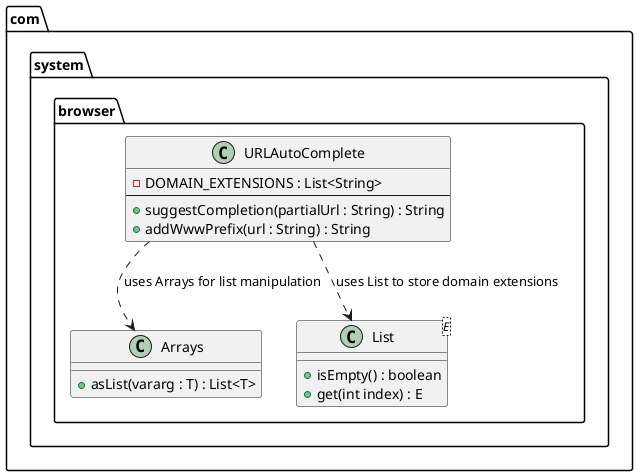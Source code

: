 @startuml
'https://plantuml.com/class-diagram

' Define the package for context
package "com.system.browser" {

    ' Define the URLAutoComplete class
    class URLAutoComplete {
        -DOMAIN_EXTENSIONS : List<String>
        --
        +suggestCompletion(partialUrl : String) : String
        +addWwwPrefix(url : String) : String
    }

    ' Define key Java standard library classes
    class Arrays {
        +asList(vararg : T) : List<T>
    }

    class List<E> {
        +isEmpty() : boolean
        +get(int index) : E
    }

    ' Relationships between classes
    URLAutoComplete ..> Arrays : "uses Arrays for list manipulation"
    URLAutoComplete ..> List : "uses List to store domain extensions"

}

@enduml

